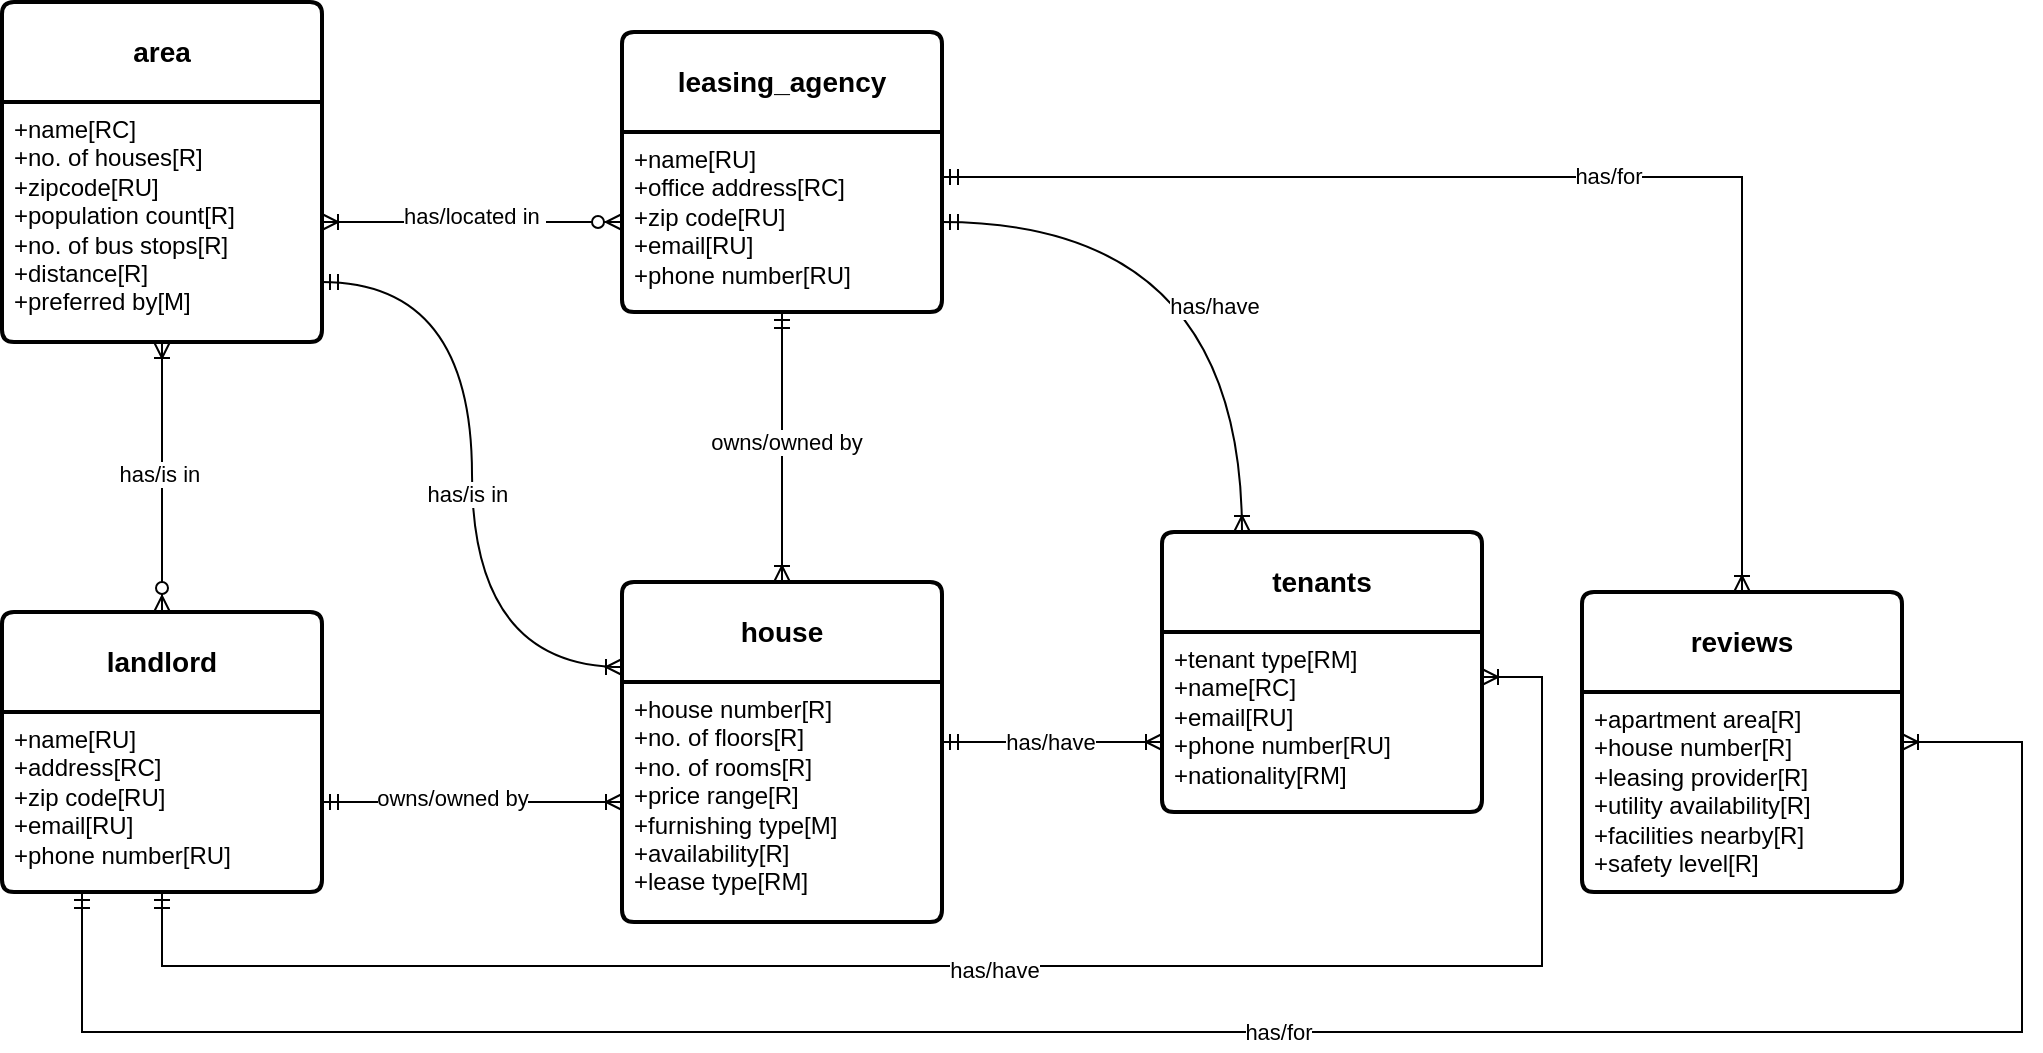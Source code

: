 <mxfile version="22.1.2" type="device">
  <diagram name="Page-1" id="BANYe0so6j22H4oOTmV4">
    <mxGraphModel dx="1256" dy="636" grid="1" gridSize="10" guides="1" tooltips="1" connect="1" arrows="1" fold="1" page="1" pageScale="1" pageWidth="850" pageHeight="1100" math="0" shadow="0">
      <root>
        <mxCell id="0" />
        <mxCell id="1" parent="0" />
        <mxCell id="96B0HlJwCbave_RlPzZK-1" value="&lt;b&gt;area&lt;/b&gt;" style="swimlane;childLayout=stackLayout;horizontal=1;startSize=50;horizontalStack=0;rounded=1;fontSize=14;fontStyle=0;strokeWidth=2;resizeParent=0;resizeLast=1;shadow=0;dashed=0;align=center;arcSize=4;whiteSpace=wrap;html=1;" vertex="1" parent="1">
          <mxGeometry x="60" y="115" width="160" height="170" as="geometry" />
        </mxCell>
        <mxCell id="96B0HlJwCbave_RlPzZK-2" value="+name[RC]&lt;br&gt;+no. of houses[R]&lt;br&gt;+zipcode[RU]&lt;br&gt;+population count[R]&lt;br&gt;+no. of bus stops[R]&lt;br&gt;+distance[R]&lt;br&gt;+preferred by[M]" style="align=left;strokeColor=none;fillColor=none;spacingLeft=4;fontSize=12;verticalAlign=top;resizable=0;rotatable=0;part=1;html=1;" vertex="1" parent="96B0HlJwCbave_RlPzZK-1">
          <mxGeometry y="50" width="160" height="120" as="geometry" />
        </mxCell>
        <mxCell id="96B0HlJwCbave_RlPzZK-3" value="&lt;b&gt;house&lt;/b&gt;" style="swimlane;childLayout=stackLayout;horizontal=1;startSize=50;horizontalStack=0;rounded=1;fontSize=14;fontStyle=0;strokeWidth=2;resizeParent=0;resizeLast=1;shadow=0;dashed=0;align=center;arcSize=4;whiteSpace=wrap;html=1;" vertex="1" parent="1">
          <mxGeometry x="370" y="405" width="160" height="170" as="geometry" />
        </mxCell>
        <mxCell id="96B0HlJwCbave_RlPzZK-4" value="+house number[R]&lt;br&gt;+no. of floors[R]&lt;br&gt;+no. of rooms[R]&lt;br&gt;+price range[R]&lt;br&gt;+furnishing type[M]&lt;br&gt;+availability[R]&lt;br&gt;+lease type[RM]" style="align=left;strokeColor=none;fillColor=none;spacingLeft=4;fontSize=12;verticalAlign=top;resizable=0;rotatable=0;part=1;html=1;" vertex="1" parent="96B0HlJwCbave_RlPzZK-3">
          <mxGeometry y="50" width="160" height="120" as="geometry" />
        </mxCell>
        <mxCell id="96B0HlJwCbave_RlPzZK-5" value="&lt;b&gt;landlord&lt;/b&gt;" style="swimlane;childLayout=stackLayout;horizontal=1;startSize=50;horizontalStack=0;rounded=1;fontSize=14;fontStyle=0;strokeWidth=2;resizeParent=0;resizeLast=1;shadow=0;dashed=0;align=center;arcSize=4;whiteSpace=wrap;html=1;" vertex="1" parent="1">
          <mxGeometry x="60" y="420" width="160" height="140" as="geometry" />
        </mxCell>
        <mxCell id="96B0HlJwCbave_RlPzZK-6" value="+name[RU]&lt;br&gt;+address[RC]&lt;br&gt;+zip code[RU]&lt;br&gt;+email[RU]&lt;br&gt;+phone number[RU]" style="align=left;strokeColor=none;fillColor=none;spacingLeft=4;fontSize=12;verticalAlign=top;resizable=0;rotatable=0;part=1;html=1;" vertex="1" parent="96B0HlJwCbave_RlPzZK-5">
          <mxGeometry y="50" width="160" height="90" as="geometry" />
        </mxCell>
        <mxCell id="96B0HlJwCbave_RlPzZK-7" value="&lt;b&gt;tenants&lt;/b&gt;" style="swimlane;childLayout=stackLayout;horizontal=1;startSize=50;horizontalStack=0;rounded=1;fontSize=14;fontStyle=0;strokeWidth=2;resizeParent=0;resizeLast=1;shadow=0;dashed=0;align=center;arcSize=4;whiteSpace=wrap;html=1;" vertex="1" parent="1">
          <mxGeometry x="640" y="380" width="160" height="140" as="geometry" />
        </mxCell>
        <mxCell id="96B0HlJwCbave_RlPzZK-8" value="+tenant type[RM]&lt;br&gt;+name[RC]&lt;br&gt;+email[RU]&lt;br&gt;+phone number[RU]&lt;br&gt;+nationality[RM]" style="align=left;strokeColor=none;fillColor=none;spacingLeft=4;fontSize=12;verticalAlign=top;resizable=0;rotatable=0;part=1;html=1;" vertex="1" parent="96B0HlJwCbave_RlPzZK-7">
          <mxGeometry y="50" width="160" height="90" as="geometry" />
        </mxCell>
        <mxCell id="96B0HlJwCbave_RlPzZK-9" value="&lt;b&gt;leasing_agency&lt;/b&gt;" style="swimlane;childLayout=stackLayout;horizontal=1;startSize=50;horizontalStack=0;rounded=1;fontSize=14;fontStyle=0;strokeWidth=2;resizeParent=0;resizeLast=1;shadow=0;dashed=0;align=center;arcSize=4;whiteSpace=wrap;html=1;" vertex="1" parent="1">
          <mxGeometry x="370" y="130" width="160" height="140" as="geometry" />
        </mxCell>
        <mxCell id="96B0HlJwCbave_RlPzZK-10" value="+name[RU]&lt;br&gt;+office address[RC]&lt;br&gt;+zip code[RU]&lt;br&gt;+email[RU]&lt;br&gt;+phone number[RU]" style="align=left;strokeColor=none;fillColor=none;spacingLeft=4;fontSize=12;verticalAlign=top;resizable=0;rotatable=0;part=1;html=1;" vertex="1" parent="96B0HlJwCbave_RlPzZK-9">
          <mxGeometry y="50" width="160" height="90" as="geometry" />
        </mxCell>
        <mxCell id="96B0HlJwCbave_RlPzZK-11" value="&lt;b&gt;reviews&lt;/b&gt;" style="swimlane;childLayout=stackLayout;horizontal=1;startSize=50;horizontalStack=0;rounded=1;fontSize=14;fontStyle=0;strokeWidth=2;resizeParent=0;resizeLast=1;shadow=0;dashed=0;align=center;arcSize=4;whiteSpace=wrap;html=1;" vertex="1" parent="1">
          <mxGeometry x="850" y="410" width="160" height="150" as="geometry" />
        </mxCell>
        <mxCell id="96B0HlJwCbave_RlPzZK-12" value="+apartment area[R]&lt;br&gt;+house number[R]&lt;br&gt;+leasing provider[R]&lt;br&gt;+utility availability[R]&lt;br&gt;+facilities nearby[R]&lt;br&gt;+safety level[R]" style="align=left;strokeColor=none;fillColor=none;spacingLeft=4;fontSize=12;verticalAlign=top;resizable=0;rotatable=0;part=1;html=1;" vertex="1" parent="96B0HlJwCbave_RlPzZK-11">
          <mxGeometry y="50" width="160" height="100" as="geometry" />
        </mxCell>
        <mxCell id="96B0HlJwCbave_RlPzZK-25" value="" style="fontSize=12;html=1;endArrow=ERoneToMany;startArrow=ERzeroToMany;rounded=0;entryX=1;entryY=0.5;entryDx=0;entryDy=0;" edge="1" parent="1" source="96B0HlJwCbave_RlPzZK-10" target="96B0HlJwCbave_RlPzZK-2">
          <mxGeometry width="100" height="100" relative="1" as="geometry">
            <mxPoint x="450" y="290" as="sourcePoint" />
            <mxPoint x="550" y="190" as="targetPoint" />
          </mxGeometry>
        </mxCell>
        <mxCell id="96B0HlJwCbave_RlPzZK-38" value="has/located in&amp;nbsp;" style="edgeLabel;html=1;align=center;verticalAlign=middle;resizable=0;points=[];" vertex="1" connectable="0" parent="96B0HlJwCbave_RlPzZK-25">
          <mxGeometry x="-0.013" y="-3" relative="1" as="geometry">
            <mxPoint as="offset" />
          </mxGeometry>
        </mxCell>
        <mxCell id="96B0HlJwCbave_RlPzZK-26" value="" style="fontSize=12;html=1;endArrow=ERoneToMany;startArrow=ERzeroToMany;rounded=0;entryX=0.5;entryY=1;entryDx=0;entryDy=0;" edge="1" parent="1" source="96B0HlJwCbave_RlPzZK-5" target="96B0HlJwCbave_RlPzZK-2">
          <mxGeometry width="100" height="100" relative="1" as="geometry">
            <mxPoint x="290" y="300" as="sourcePoint" />
            <mxPoint x="170" y="300" as="targetPoint" />
          </mxGeometry>
        </mxCell>
        <mxCell id="96B0HlJwCbave_RlPzZK-37" value="has/is in&amp;nbsp;" style="edgeLabel;html=1;align=center;verticalAlign=middle;resizable=0;points=[];" vertex="1" connectable="0" parent="96B0HlJwCbave_RlPzZK-26">
          <mxGeometry x="0.268" relative="1" as="geometry">
            <mxPoint y="16" as="offset" />
          </mxGeometry>
        </mxCell>
        <mxCell id="96B0HlJwCbave_RlPzZK-28" value="" style="edgeStyle=orthogonalEdgeStyle;fontSize=12;html=1;endArrow=ERoneToMany;startArrow=ERmandOne;rounded=0;entryX=0;entryY=0.25;entryDx=0;entryDy=0;exitX=1;exitY=0.75;exitDx=0;exitDy=0;curved=1;" edge="1" parent="1" source="96B0HlJwCbave_RlPzZK-2" target="96B0HlJwCbave_RlPzZK-3">
          <mxGeometry width="100" height="100" relative="1" as="geometry">
            <mxPoint x="260" y="350" as="sourcePoint" />
            <mxPoint x="360" y="250" as="targetPoint" />
          </mxGeometry>
        </mxCell>
        <mxCell id="96B0HlJwCbave_RlPzZK-39" value="has/is in&amp;nbsp;" style="edgeLabel;html=1;align=center;verticalAlign=middle;resizable=0;points=[];" vertex="1" connectable="0" parent="96B0HlJwCbave_RlPzZK-28">
          <mxGeometry x="0.057" y="-1" relative="1" as="geometry">
            <mxPoint as="offset" />
          </mxGeometry>
        </mxCell>
        <mxCell id="96B0HlJwCbave_RlPzZK-29" value="" style="fontSize=12;html=1;endArrow=ERoneToMany;startArrow=ERmandOne;rounded=0;exitX=0.5;exitY=1;exitDx=0;exitDy=0;entryX=0.5;entryY=0;entryDx=0;entryDy=0;" edge="1" parent="1" source="96B0HlJwCbave_RlPzZK-10" target="96B0HlJwCbave_RlPzZK-3">
          <mxGeometry width="100" height="100" relative="1" as="geometry">
            <mxPoint x="450" y="420" as="sourcePoint" />
            <mxPoint x="450" y="390" as="targetPoint" />
          </mxGeometry>
        </mxCell>
        <mxCell id="96B0HlJwCbave_RlPzZK-40" value="owns/owned by" style="edgeLabel;html=1;align=center;verticalAlign=middle;resizable=0;points=[];" vertex="1" connectable="0" parent="96B0HlJwCbave_RlPzZK-29">
          <mxGeometry x="-0.046" y="2" relative="1" as="geometry">
            <mxPoint as="offset" />
          </mxGeometry>
        </mxCell>
        <mxCell id="96B0HlJwCbave_RlPzZK-30" value="" style="fontSize=12;html=1;endArrow=ERoneToMany;startArrow=ERmandOne;rounded=0;exitX=1;exitY=0.5;exitDx=0;exitDy=0;entryX=0.25;entryY=0;entryDx=0;entryDy=0;edgeStyle=orthogonalEdgeStyle;elbow=vertical;curved=1;" edge="1" parent="1" source="96B0HlJwCbave_RlPzZK-10" target="96B0HlJwCbave_RlPzZK-7">
          <mxGeometry width="100" height="100" relative="1" as="geometry">
            <mxPoint x="580" y="265" as="sourcePoint" />
            <mxPoint x="660" y="220" as="targetPoint" />
          </mxGeometry>
        </mxCell>
        <mxCell id="96B0HlJwCbave_RlPzZK-41" value="has/have" style="edgeLabel;html=1;align=center;verticalAlign=middle;resizable=0;points=[];" vertex="1" connectable="0" parent="96B0HlJwCbave_RlPzZK-30">
          <mxGeometry x="0.25" y="-14" relative="1" as="geometry">
            <mxPoint y="1" as="offset" />
          </mxGeometry>
        </mxCell>
        <mxCell id="96B0HlJwCbave_RlPzZK-31" value="" style="fontSize=12;html=1;endArrow=ERoneToMany;startArrow=ERmandOne;rounded=0;entryX=0.5;entryY=0;entryDx=0;entryDy=0;exitX=1;exitY=0.25;exitDx=0;exitDy=0;edgeStyle=orthogonalEdgeStyle;" edge="1" parent="1" source="96B0HlJwCbave_RlPzZK-10" target="96B0HlJwCbave_RlPzZK-11">
          <mxGeometry width="100" height="100" relative="1" as="geometry">
            <mxPoint x="360" y="420" as="sourcePoint" />
            <mxPoint x="460" y="320" as="targetPoint" />
          </mxGeometry>
        </mxCell>
        <mxCell id="96B0HlJwCbave_RlPzZK-42" value="has/for" style="edgeLabel;html=1;align=center;verticalAlign=middle;resizable=0;points=[];" vertex="1" connectable="0" parent="96B0HlJwCbave_RlPzZK-31">
          <mxGeometry x="0.095" y="1" relative="1" as="geometry">
            <mxPoint as="offset" />
          </mxGeometry>
        </mxCell>
        <mxCell id="96B0HlJwCbave_RlPzZK-32" value="" style="fontSize=12;html=1;endArrow=ERoneToMany;startArrow=ERmandOne;rounded=0;exitX=1;exitY=0.5;exitDx=0;exitDy=0;entryX=0;entryY=0.5;entryDx=0;entryDy=0;" edge="1" parent="1" source="96B0HlJwCbave_RlPzZK-6" target="96B0HlJwCbave_RlPzZK-4">
          <mxGeometry width="100" height="100" relative="1" as="geometry">
            <mxPoint x="270" y="510" as="sourcePoint" />
            <mxPoint x="370" y="410" as="targetPoint" />
          </mxGeometry>
        </mxCell>
        <mxCell id="96B0HlJwCbave_RlPzZK-43" value="owns/owned by" style="edgeLabel;html=1;align=center;verticalAlign=middle;resizable=0;points=[];" vertex="1" connectable="0" parent="96B0HlJwCbave_RlPzZK-32">
          <mxGeometry x="-0.135" y="2" relative="1" as="geometry">
            <mxPoint as="offset" />
          </mxGeometry>
        </mxCell>
        <mxCell id="96B0HlJwCbave_RlPzZK-33" value="" style="edgeStyle=orthogonalEdgeStyle;fontSize=12;html=1;endArrow=ERoneToMany;startArrow=ERmandOne;rounded=0;exitX=0.5;exitY=1;exitDx=0;exitDy=0;entryX=1;entryY=0.25;entryDx=0;entryDy=0;" edge="1" parent="1" source="96B0HlJwCbave_RlPzZK-6" target="96B0HlJwCbave_RlPzZK-8">
          <mxGeometry width="100" height="100" relative="1" as="geometry">
            <mxPoint x="140" y="567" as="sourcePoint" />
            <mxPoint x="750" y="450" as="targetPoint" />
            <Array as="points">
              <mxPoint x="140" y="597" />
              <mxPoint x="830" y="597" />
              <mxPoint x="830" y="453" />
            </Array>
          </mxGeometry>
        </mxCell>
        <mxCell id="96B0HlJwCbave_RlPzZK-44" value="has/have" style="edgeLabel;html=1;align=center;verticalAlign=middle;resizable=0;points=[];" vertex="1" connectable="0" parent="96B0HlJwCbave_RlPzZK-33">
          <mxGeometry x="0.004" y="-2" relative="1" as="geometry">
            <mxPoint as="offset" />
          </mxGeometry>
        </mxCell>
        <mxCell id="96B0HlJwCbave_RlPzZK-34" value="" style="edgeStyle=orthogonalEdgeStyle;fontSize=12;html=1;endArrow=ERoneToMany;startArrow=ERmandOne;rounded=0;entryX=1;entryY=0.25;entryDx=0;entryDy=0;elbow=vertical;exitX=0.25;exitY=1;exitDx=0;exitDy=0;" edge="1" parent="1" source="96B0HlJwCbave_RlPzZK-6" target="96B0HlJwCbave_RlPzZK-12">
          <mxGeometry width="100" height="100" relative="1" as="geometry">
            <mxPoint x="220" y="550" as="sourcePoint" />
            <mxPoint x="470" y="550" as="targetPoint" />
            <Array as="points">
              <mxPoint x="100" y="630" />
              <mxPoint x="1070" y="630" />
              <mxPoint x="1070" y="485" />
            </Array>
          </mxGeometry>
        </mxCell>
        <mxCell id="96B0HlJwCbave_RlPzZK-45" value="has/for" style="edgeLabel;html=1;align=center;verticalAlign=middle;resizable=0;points=[];" vertex="1" connectable="0" parent="96B0HlJwCbave_RlPzZK-34">
          <mxGeometry x="0.073" relative="1" as="geometry">
            <mxPoint as="offset" />
          </mxGeometry>
        </mxCell>
        <mxCell id="96B0HlJwCbave_RlPzZK-36" value="" style="fontSize=12;html=1;endArrow=ERoneToMany;startArrow=ERmandOne;rounded=0;entryX=0;entryY=0.75;entryDx=0;entryDy=0;exitX=1;exitY=0.25;exitDx=0;exitDy=0;" edge="1" parent="1" source="96B0HlJwCbave_RlPzZK-4" target="96B0HlJwCbave_RlPzZK-7">
          <mxGeometry width="100" height="100" relative="1" as="geometry">
            <mxPoint x="400" y="410" as="sourcePoint" />
            <mxPoint x="500" y="310" as="targetPoint" />
          </mxGeometry>
        </mxCell>
        <mxCell id="96B0HlJwCbave_RlPzZK-46" value="has/have" style="edgeLabel;html=1;align=center;verticalAlign=middle;resizable=0;points=[];" vertex="1" connectable="0" parent="96B0HlJwCbave_RlPzZK-36">
          <mxGeometry x="-0.022" y="-3" relative="1" as="geometry">
            <mxPoint y="-3" as="offset" />
          </mxGeometry>
        </mxCell>
      </root>
    </mxGraphModel>
  </diagram>
</mxfile>
